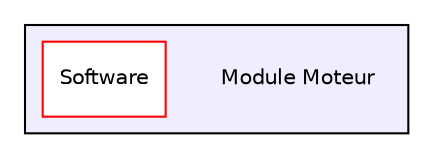 digraph "Module Moteur" {
  compound=true
  node [ fontsize="10", fontname="Helvetica"];
  edge [ labelfontsize="10", labelfontname="Helvetica"];
  subgraph clusterdir_1eaef2d265c41e371de2bc5a3dd6ea7b {
    graph [ bgcolor="#eeeeff", pencolor="black", label="" URL="dir_1eaef2d265c41e371de2bc5a3dd6ea7b.html"];
    dir_1eaef2d265c41e371de2bc5a3dd6ea7b [shape=plaintext label="Module Moteur"];
    dir_ffd77d2659707b83b2453bb00bb54e85 [shape=box label="Software" color="red" fillcolor="white" style="filled" URL="dir_ffd77d2659707b83b2453bb00bb54e85.html"];
  }
}
